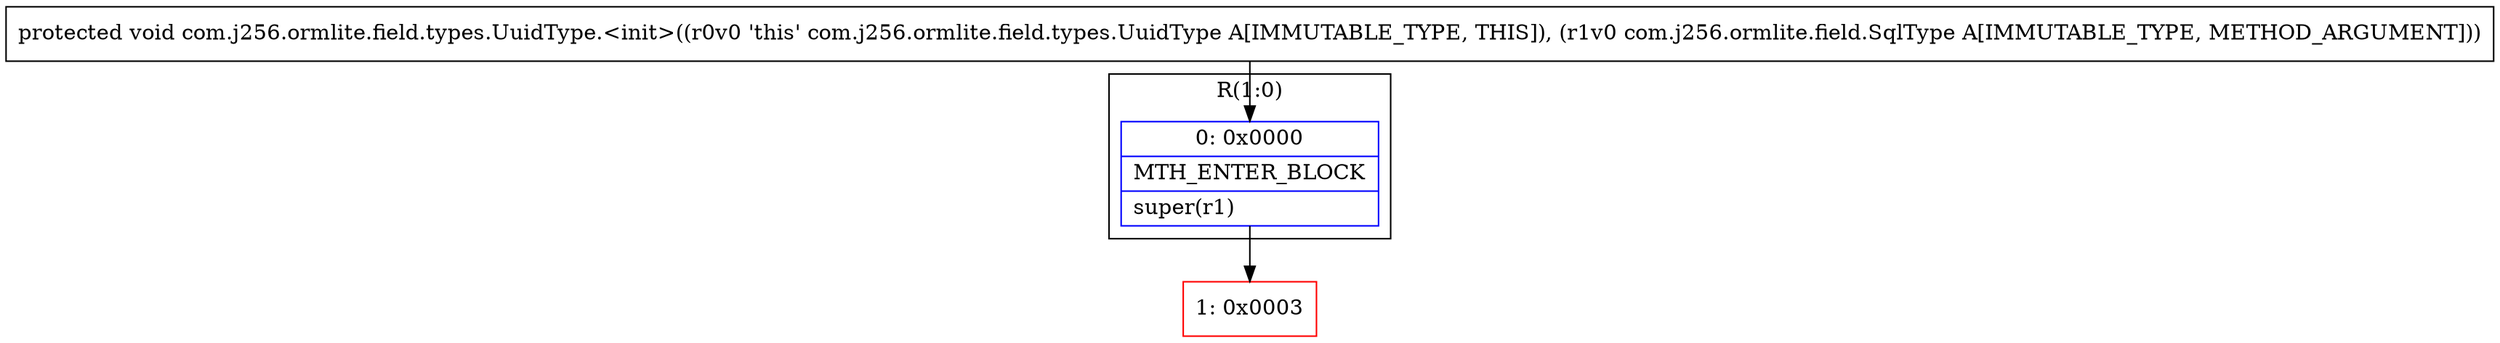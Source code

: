digraph "CFG forcom.j256.ormlite.field.types.UuidType.\<init\>(Lcom\/j256\/ormlite\/field\/SqlType;)V" {
subgraph cluster_Region_719248284 {
label = "R(1:0)";
node [shape=record,color=blue];
Node_0 [shape=record,label="{0\:\ 0x0000|MTH_ENTER_BLOCK\l|super(r1)\l}"];
}
Node_1 [shape=record,color=red,label="{1\:\ 0x0003}"];
MethodNode[shape=record,label="{protected void com.j256.ormlite.field.types.UuidType.\<init\>((r0v0 'this' com.j256.ormlite.field.types.UuidType A[IMMUTABLE_TYPE, THIS]), (r1v0 com.j256.ormlite.field.SqlType A[IMMUTABLE_TYPE, METHOD_ARGUMENT])) }"];
MethodNode -> Node_0;
Node_0 -> Node_1;
}

